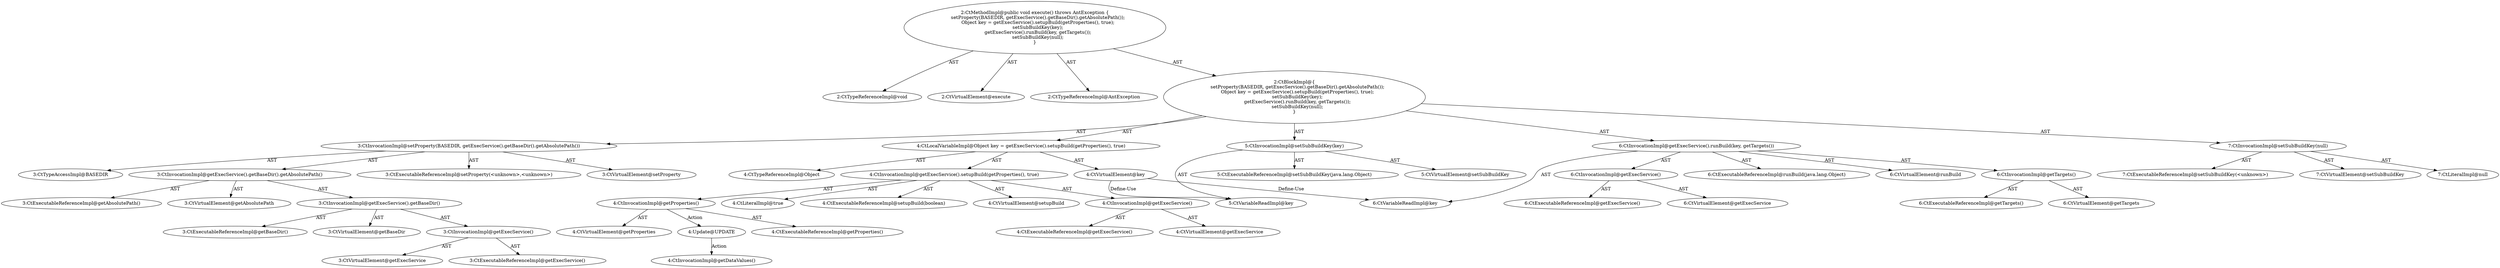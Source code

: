 digraph "execute#?" {
0 [label="2:CtTypeReferenceImpl@void" shape=ellipse]
1 [label="2:CtVirtualElement@execute" shape=ellipse]
2 [label="2:CtTypeReferenceImpl@AntException" shape=ellipse]
3 [label="3:CtExecutableReferenceImpl@setProperty(<unknown>,<unknown>)" shape=ellipse]
4 [label="3:CtVirtualElement@setProperty" shape=ellipse]
5 [label="3:CtTypeAccessImpl@BASEDIR" shape=ellipse]
6 [label="3:CtExecutableReferenceImpl@getAbsolutePath()" shape=ellipse]
7 [label="3:CtVirtualElement@getAbsolutePath" shape=ellipse]
8 [label="3:CtExecutableReferenceImpl@getBaseDir()" shape=ellipse]
9 [label="3:CtVirtualElement@getBaseDir" shape=ellipse]
10 [label="3:CtExecutableReferenceImpl@getExecService()" shape=ellipse]
11 [label="3:CtVirtualElement@getExecService" shape=ellipse]
12 [label="3:CtInvocationImpl@getExecService()" shape=ellipse]
13 [label="3:CtInvocationImpl@getExecService().getBaseDir()" shape=ellipse]
14 [label="3:CtInvocationImpl@getExecService().getBaseDir().getAbsolutePath()" shape=ellipse]
15 [label="3:CtInvocationImpl@setProperty(BASEDIR, getExecService().getBaseDir().getAbsolutePath())" shape=ellipse]
16 [label="4:CtTypeReferenceImpl@Object" shape=ellipse]
17 [label="4:CtExecutableReferenceImpl@setupBuild(boolean)" shape=ellipse]
18 [label="4:CtVirtualElement@setupBuild" shape=ellipse]
19 [label="4:CtExecutableReferenceImpl@getExecService()" shape=ellipse]
20 [label="4:CtVirtualElement@getExecService" shape=ellipse]
21 [label="4:CtInvocationImpl@getExecService()" shape=ellipse]
22 [label="4:CtExecutableReferenceImpl@getProperties()" shape=ellipse]
23 [label="4:CtVirtualElement@getProperties" shape=ellipse]
24 [label="4:CtInvocationImpl@getProperties()" shape=ellipse]
25 [label="4:CtLiteralImpl@true" shape=ellipse]
26 [label="4:CtInvocationImpl@getExecService().setupBuild(getProperties(), true)" shape=ellipse]
27 [label="4:CtVirtualElement@key" shape=ellipse]
28 [label="4:CtLocalVariableImpl@Object key = getExecService().setupBuild(getProperties(), true)" shape=ellipse]
29 [label="5:CtExecutableReferenceImpl@setSubBuildKey(java.lang.Object)" shape=ellipse]
30 [label="5:CtVirtualElement@setSubBuildKey" shape=ellipse]
31 [label="5:CtVariableReadImpl@key" shape=ellipse]
32 [label="5:CtInvocationImpl@setSubBuildKey(key)" shape=ellipse]
33 [label="6:CtExecutableReferenceImpl@runBuild(java.lang.Object)" shape=ellipse]
34 [label="6:CtVirtualElement@runBuild" shape=ellipse]
35 [label="6:CtExecutableReferenceImpl@getExecService()" shape=ellipse]
36 [label="6:CtVirtualElement@getExecService" shape=ellipse]
37 [label="6:CtInvocationImpl@getExecService()" shape=ellipse]
38 [label="6:CtVariableReadImpl@key" shape=ellipse]
39 [label="6:CtExecutableReferenceImpl@getTargets()" shape=ellipse]
40 [label="6:CtVirtualElement@getTargets" shape=ellipse]
41 [label="6:CtInvocationImpl@getTargets()" shape=ellipse]
42 [label="6:CtInvocationImpl@getExecService().runBuild(key, getTargets())" shape=ellipse]
43 [label="7:CtExecutableReferenceImpl@setSubBuildKey(<unknown>)" shape=ellipse]
44 [label="7:CtVirtualElement@setSubBuildKey" shape=ellipse]
45 [label="7:CtLiteralImpl@null" shape=ellipse]
46 [label="7:CtInvocationImpl@setSubBuildKey(null)" shape=ellipse]
47 [label="2:CtBlockImpl@\{
    setProperty(BASEDIR, getExecService().getBaseDir().getAbsolutePath());
    Object key = getExecService().setupBuild(getProperties(), true);
    setSubBuildKey(key);
    getExecService().runBuild(key, getTargets());
    setSubBuildKey(null);
\}" shape=ellipse]
48 [label="2:CtMethodImpl@public void execute() throws AntException \{
    setProperty(BASEDIR, getExecService().getBaseDir().getAbsolutePath());
    Object key = getExecService().setupBuild(getProperties(), true);
    setSubBuildKey(key);
    getExecService().runBuild(key, getTargets());
    setSubBuildKey(null);
\}" shape=ellipse]
49 [label="4:Update@UPDATE" shape=ellipse]
50 [label="4:CtInvocationImpl@getDataValues()" shape=ellipse]
12 -> 11 [label="AST"];
12 -> 10 [label="AST"];
13 -> 9 [label="AST"];
13 -> 12 [label="AST"];
13 -> 8 [label="AST"];
14 -> 7 [label="AST"];
14 -> 13 [label="AST"];
14 -> 6 [label="AST"];
15 -> 4 [label="AST"];
15 -> 3 [label="AST"];
15 -> 5 [label="AST"];
15 -> 14 [label="AST"];
21 -> 20 [label="AST"];
21 -> 19 [label="AST"];
24 -> 23 [label="AST"];
24 -> 22 [label="AST"];
24 -> 49 [label="Action"];
26 -> 18 [label="AST"];
26 -> 21 [label="AST"];
26 -> 17 [label="AST"];
26 -> 24 [label="AST"];
26 -> 25 [label="AST"];
27 -> 31 [label="Define-Use"];
27 -> 38 [label="Define-Use"];
28 -> 27 [label="AST"];
28 -> 16 [label="AST"];
28 -> 26 [label="AST"];
32 -> 30 [label="AST"];
32 -> 29 [label="AST"];
32 -> 31 [label="AST"];
37 -> 36 [label="AST"];
37 -> 35 [label="AST"];
41 -> 40 [label="AST"];
41 -> 39 [label="AST"];
42 -> 34 [label="AST"];
42 -> 37 [label="AST"];
42 -> 33 [label="AST"];
42 -> 38 [label="AST"];
42 -> 41 [label="AST"];
46 -> 44 [label="AST"];
46 -> 43 [label="AST"];
46 -> 45 [label="AST"];
47 -> 15 [label="AST"];
47 -> 28 [label="AST"];
47 -> 32 [label="AST"];
47 -> 42 [label="AST"];
47 -> 46 [label="AST"];
48 -> 1 [label="AST"];
48 -> 0 [label="AST"];
48 -> 2 [label="AST"];
48 -> 47 [label="AST"];
49 -> 50 [label="Action"];
}